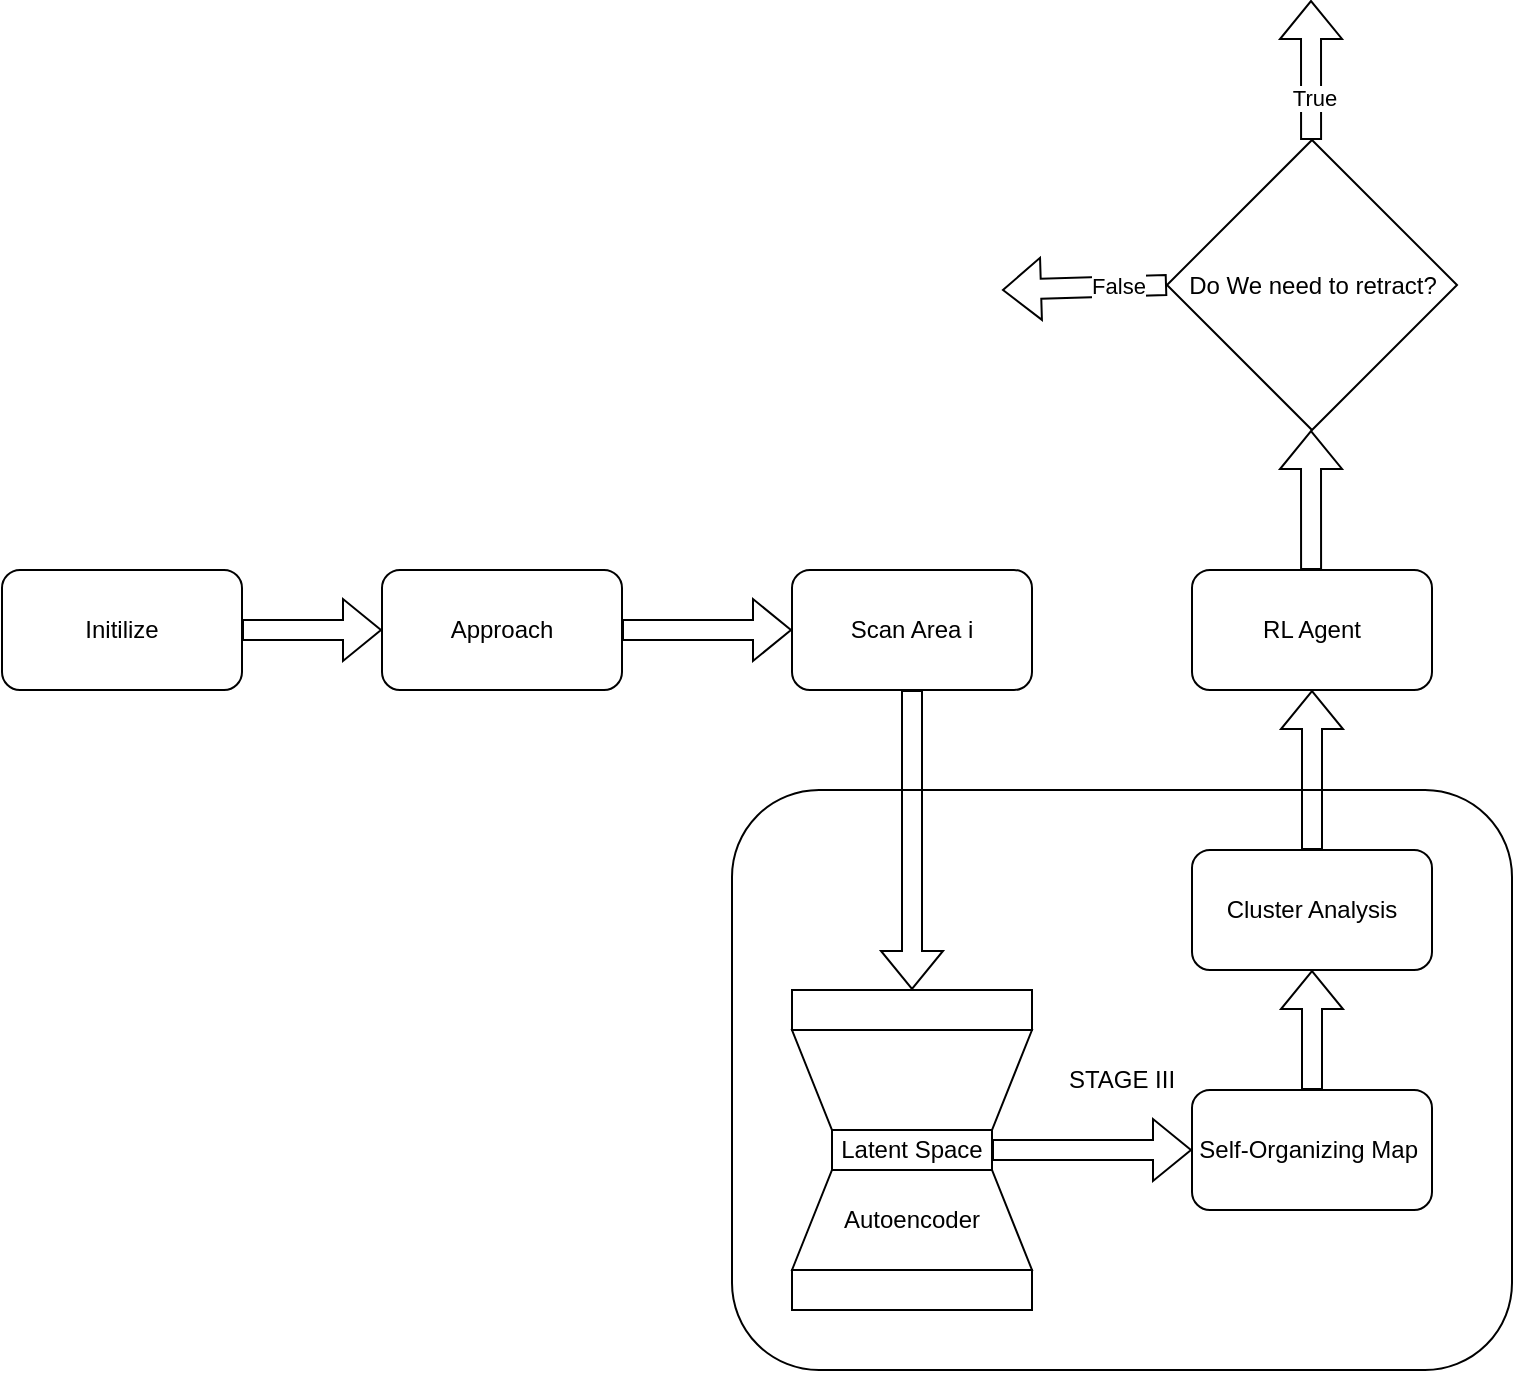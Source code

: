 <mxfile version="24.4.13" type="github">
  <diagram name="Page-1" id="grfy-9qyvnmb-FwdjxF8">
    <mxGraphModel dx="1379" dy="1888" grid="1" gridSize="10" guides="1" tooltips="1" connect="1" arrows="1" fold="1" page="1" pageScale="1" pageWidth="850" pageHeight="1100" math="0" shadow="0">
      <root>
        <mxCell id="0" />
        <mxCell id="1" parent="0" />
        <mxCell id="HAhkqkePmBFDu1ph5tGX-23" value="STAGE III" style="rounded=1;whiteSpace=wrap;html=1;" vertex="1" parent="1">
          <mxGeometry x="425" y="210" width="390" height="290" as="geometry" />
        </mxCell>
        <mxCell id="HAhkqkePmBFDu1ph5tGX-1" value="Scan Area i" style="rounded=1;whiteSpace=wrap;html=1;" vertex="1" parent="1">
          <mxGeometry x="455" y="100" width="120" height="60" as="geometry" />
        </mxCell>
        <mxCell id="HAhkqkePmBFDu1ph5tGX-2" value="" style="shape=flexArrow;endArrow=classic;html=1;rounded=0;entryX=0.5;entryY=0;entryDx=0;entryDy=0;" edge="1" parent="1" source="HAhkqkePmBFDu1ph5tGX-1" target="HAhkqkePmBFDu1ph5tGX-11">
          <mxGeometry width="50" height="50" relative="1" as="geometry">
            <mxPoint x="524.5" y="640" as="sourcePoint" />
            <mxPoint x="515" y="570" as="targetPoint" />
          </mxGeometry>
        </mxCell>
        <mxCell id="HAhkqkePmBFDu1ph5tGX-4" value="Self-Organizing Map&amp;nbsp;" style="rounded=1;whiteSpace=wrap;html=1;" vertex="1" parent="1">
          <mxGeometry x="655" y="360" width="120" height="60" as="geometry" />
        </mxCell>
        <mxCell id="HAhkqkePmBFDu1ph5tGX-5" value="" style="shape=trapezoid;perimeter=trapezoidPerimeter;whiteSpace=wrap;html=1;fixedSize=1;rotation=-180;" vertex="1" parent="1">
          <mxGeometry x="455" y="330" width="120" height="50" as="geometry" />
        </mxCell>
        <mxCell id="HAhkqkePmBFDu1ph5tGX-6" value="Latent Space" style="rounded=0;whiteSpace=wrap;html=1;" vertex="1" parent="1">
          <mxGeometry x="475" y="380" width="80" height="20" as="geometry" />
        </mxCell>
        <mxCell id="HAhkqkePmBFDu1ph5tGX-7" value="Autoencoder" style="shape=trapezoid;perimeter=trapezoidPerimeter;whiteSpace=wrap;html=1;fixedSize=1;rotation=0;" vertex="1" parent="1">
          <mxGeometry x="455" y="400" width="120" height="50" as="geometry" />
        </mxCell>
        <mxCell id="HAhkqkePmBFDu1ph5tGX-11" value="" style="rounded=0;whiteSpace=wrap;html=1;" vertex="1" parent="1">
          <mxGeometry x="455" y="310" width="120" height="20" as="geometry" />
        </mxCell>
        <mxCell id="HAhkqkePmBFDu1ph5tGX-12" value="" style="rounded=0;whiteSpace=wrap;html=1;" vertex="1" parent="1">
          <mxGeometry x="455" y="450" width="120" height="20" as="geometry" />
        </mxCell>
        <mxCell id="HAhkqkePmBFDu1ph5tGX-13" value="" style="shape=flexArrow;endArrow=classic;html=1;rounded=0;entryX=0;entryY=0.5;entryDx=0;entryDy=0;exitX=1;exitY=0.5;exitDx=0;exitDy=0;" edge="1" parent="1" source="HAhkqkePmBFDu1ph5tGX-6" target="HAhkqkePmBFDu1ph5tGX-4">
          <mxGeometry width="50" height="50" relative="1" as="geometry">
            <mxPoint x="505" y="930" as="sourcePoint" />
            <mxPoint x="555" y="880" as="targetPoint" />
          </mxGeometry>
        </mxCell>
        <mxCell id="HAhkqkePmBFDu1ph5tGX-17" value="" style="shape=flexArrow;endArrow=classic;html=1;rounded=0;exitX=0.5;exitY=0;exitDx=0;exitDy=0;entryX=0.5;entryY=1;entryDx=0;entryDy=0;" edge="1" parent="1" source="HAhkqkePmBFDu1ph5tGX-16" target="HAhkqkePmBFDu1ph5tGX-18">
          <mxGeometry width="50" height="50" relative="1" as="geometry">
            <mxPoint x="724.54" y="500" as="sourcePoint" />
            <mxPoint x="724.5" y="430" as="targetPoint" />
          </mxGeometry>
        </mxCell>
        <mxCell id="HAhkqkePmBFDu1ph5tGX-18" value="RL Agent" style="rounded=1;whiteSpace=wrap;html=1;" vertex="1" parent="1">
          <mxGeometry x="655" y="100" width="120" height="60" as="geometry" />
        </mxCell>
        <mxCell id="HAhkqkePmBFDu1ph5tGX-22" value="" style="shape=flexArrow;endArrow=classic;html=1;rounded=0;exitX=0.442;exitY=0;exitDx=0;exitDy=0;exitPerimeter=0;" edge="1" parent="1">
          <mxGeometry width="50" height="50" relative="1" as="geometry">
            <mxPoint x="714.54" y="100" as="sourcePoint" />
            <mxPoint x="714.5" y="30" as="targetPoint" />
          </mxGeometry>
        </mxCell>
        <mxCell id="HAhkqkePmBFDu1ph5tGX-24" value="" style="shape=flexArrow;endArrow=classic;html=1;rounded=0;entryX=0.5;entryY=1;entryDx=0;entryDy=0;" edge="1" parent="1" target="HAhkqkePmBFDu1ph5tGX-16">
          <mxGeometry width="50" height="50" relative="1" as="geometry">
            <mxPoint x="715" y="360" as="sourcePoint" />
            <mxPoint x="715" y="160" as="targetPoint" />
          </mxGeometry>
        </mxCell>
        <mxCell id="HAhkqkePmBFDu1ph5tGX-16" value="Cluster Analysis" style="rounded=1;whiteSpace=wrap;html=1;" vertex="1" parent="1">
          <mxGeometry x="655" y="240" width="120" height="60" as="geometry" />
        </mxCell>
        <mxCell id="HAhkqkePmBFDu1ph5tGX-25" value="Initilize" style="rounded=1;whiteSpace=wrap;html=1;" vertex="1" parent="1">
          <mxGeometry x="60" y="100" width="120" height="60" as="geometry" />
        </mxCell>
        <mxCell id="HAhkqkePmBFDu1ph5tGX-26" value="Approach" style="rounded=1;whiteSpace=wrap;html=1;" vertex="1" parent="1">
          <mxGeometry x="250" y="100" width="120" height="60" as="geometry" />
        </mxCell>
        <mxCell id="HAhkqkePmBFDu1ph5tGX-27" value="" style="shape=flexArrow;endArrow=classic;html=1;rounded=0;exitX=1;exitY=0.5;exitDx=0;exitDy=0;entryX=0;entryY=0.5;entryDx=0;entryDy=0;" edge="1" parent="1" source="HAhkqkePmBFDu1ph5tGX-25" target="HAhkqkePmBFDu1ph5tGX-26">
          <mxGeometry width="50" height="50" relative="1" as="geometry">
            <mxPoint x="180" y="140" as="sourcePoint" />
            <mxPoint x="230" y="90" as="targetPoint" />
          </mxGeometry>
        </mxCell>
        <mxCell id="HAhkqkePmBFDu1ph5tGX-28" value="" style="shape=flexArrow;endArrow=classic;html=1;rounded=0;entryX=0;entryY=0.5;entryDx=0;entryDy=0;" edge="1" parent="1" source="HAhkqkePmBFDu1ph5tGX-26" target="HAhkqkePmBFDu1ph5tGX-1">
          <mxGeometry width="50" height="50" relative="1" as="geometry">
            <mxPoint x="190" y="140" as="sourcePoint" />
            <mxPoint x="260" y="140" as="targetPoint" />
          </mxGeometry>
        </mxCell>
        <mxCell id="HAhkqkePmBFDu1ph5tGX-29" value="Do We need to retract?" style="rhombus;whiteSpace=wrap;html=1;" vertex="1" parent="1">
          <mxGeometry x="642.5" y="-115" width="145" height="145" as="geometry" />
        </mxCell>
        <mxCell id="HAhkqkePmBFDu1ph5tGX-30" value="" style="shape=flexArrow;endArrow=classic;html=1;rounded=0;exitX=0.442;exitY=0;exitDx=0;exitDy=0;exitPerimeter=0;" edge="1" parent="1">
          <mxGeometry width="50" height="50" relative="1" as="geometry">
            <mxPoint x="714.54" y="-115" as="sourcePoint" />
            <mxPoint x="714.5" y="-185" as="targetPoint" />
          </mxGeometry>
        </mxCell>
        <mxCell id="HAhkqkePmBFDu1ph5tGX-31" value="True" style="edgeLabel;html=1;align=center;verticalAlign=middle;resizable=0;points=[];" vertex="1" connectable="0" parent="HAhkqkePmBFDu1ph5tGX-30">
          <mxGeometry x="-0.4" y="-1" relative="1" as="geometry">
            <mxPoint as="offset" />
          </mxGeometry>
        </mxCell>
        <mxCell id="HAhkqkePmBFDu1ph5tGX-32" value="" style="shape=flexArrow;endArrow=classic;html=1;rounded=0;exitX=0;exitY=0.5;exitDx=0;exitDy=0;" edge="1" parent="1" source="HAhkqkePmBFDu1ph5tGX-29">
          <mxGeometry width="50" height="50" relative="1" as="geometry">
            <mxPoint x="540.04" y="-70" as="sourcePoint" />
            <mxPoint x="560" y="-40" as="targetPoint" />
          </mxGeometry>
        </mxCell>
        <mxCell id="HAhkqkePmBFDu1ph5tGX-33" value="False" style="edgeLabel;html=1;align=center;verticalAlign=middle;resizable=0;points=[];" vertex="1" connectable="0" parent="HAhkqkePmBFDu1ph5tGX-32">
          <mxGeometry x="-0.4" y="-1" relative="1" as="geometry">
            <mxPoint as="offset" />
          </mxGeometry>
        </mxCell>
      </root>
    </mxGraphModel>
  </diagram>
</mxfile>
